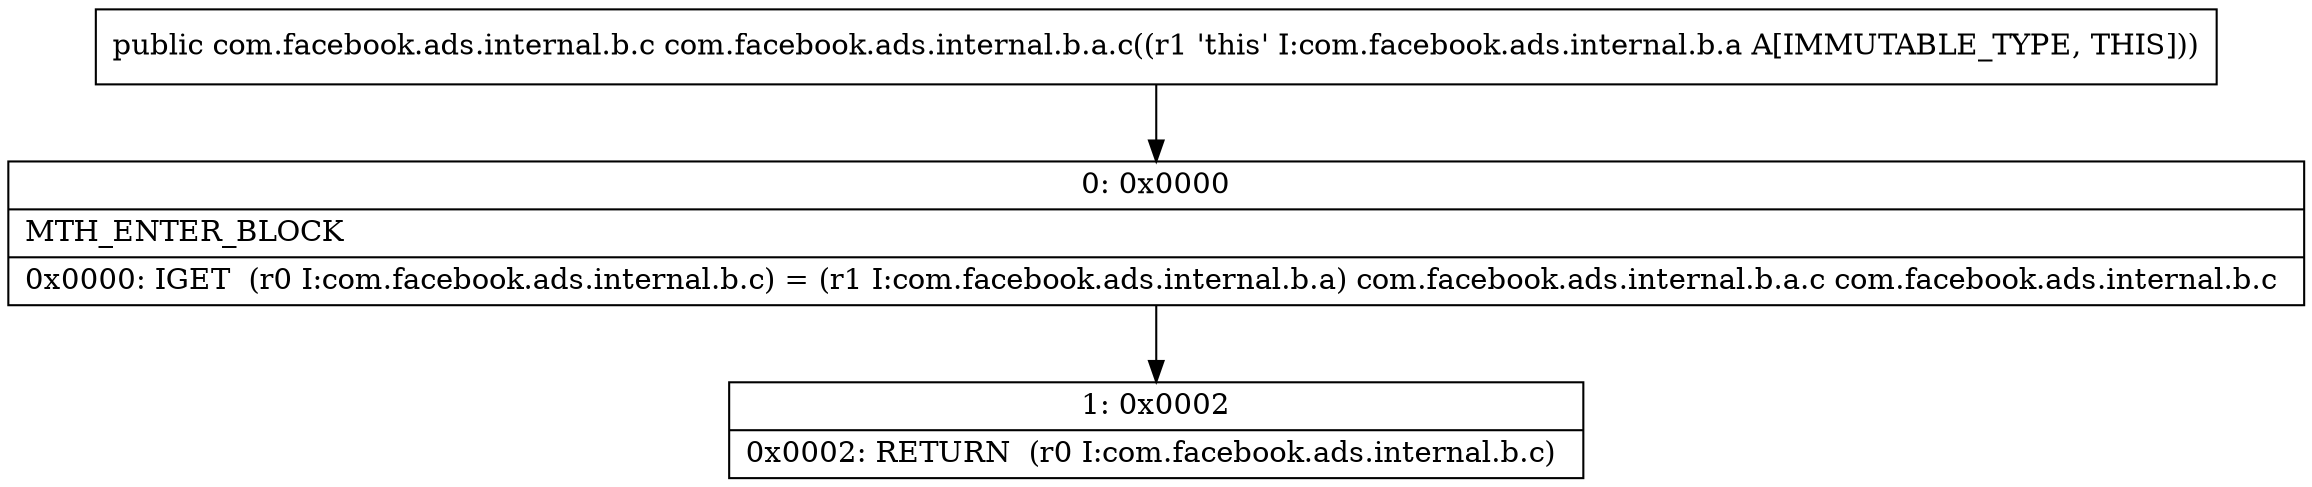 digraph "CFG forcom.facebook.ads.internal.b.a.c()Lcom\/facebook\/ads\/internal\/b\/c;" {
Node_0 [shape=record,label="{0\:\ 0x0000|MTH_ENTER_BLOCK\l|0x0000: IGET  (r0 I:com.facebook.ads.internal.b.c) = (r1 I:com.facebook.ads.internal.b.a) com.facebook.ads.internal.b.a.c com.facebook.ads.internal.b.c \l}"];
Node_1 [shape=record,label="{1\:\ 0x0002|0x0002: RETURN  (r0 I:com.facebook.ads.internal.b.c) \l}"];
MethodNode[shape=record,label="{public com.facebook.ads.internal.b.c com.facebook.ads.internal.b.a.c((r1 'this' I:com.facebook.ads.internal.b.a A[IMMUTABLE_TYPE, THIS])) }"];
MethodNode -> Node_0;
Node_0 -> Node_1;
}

